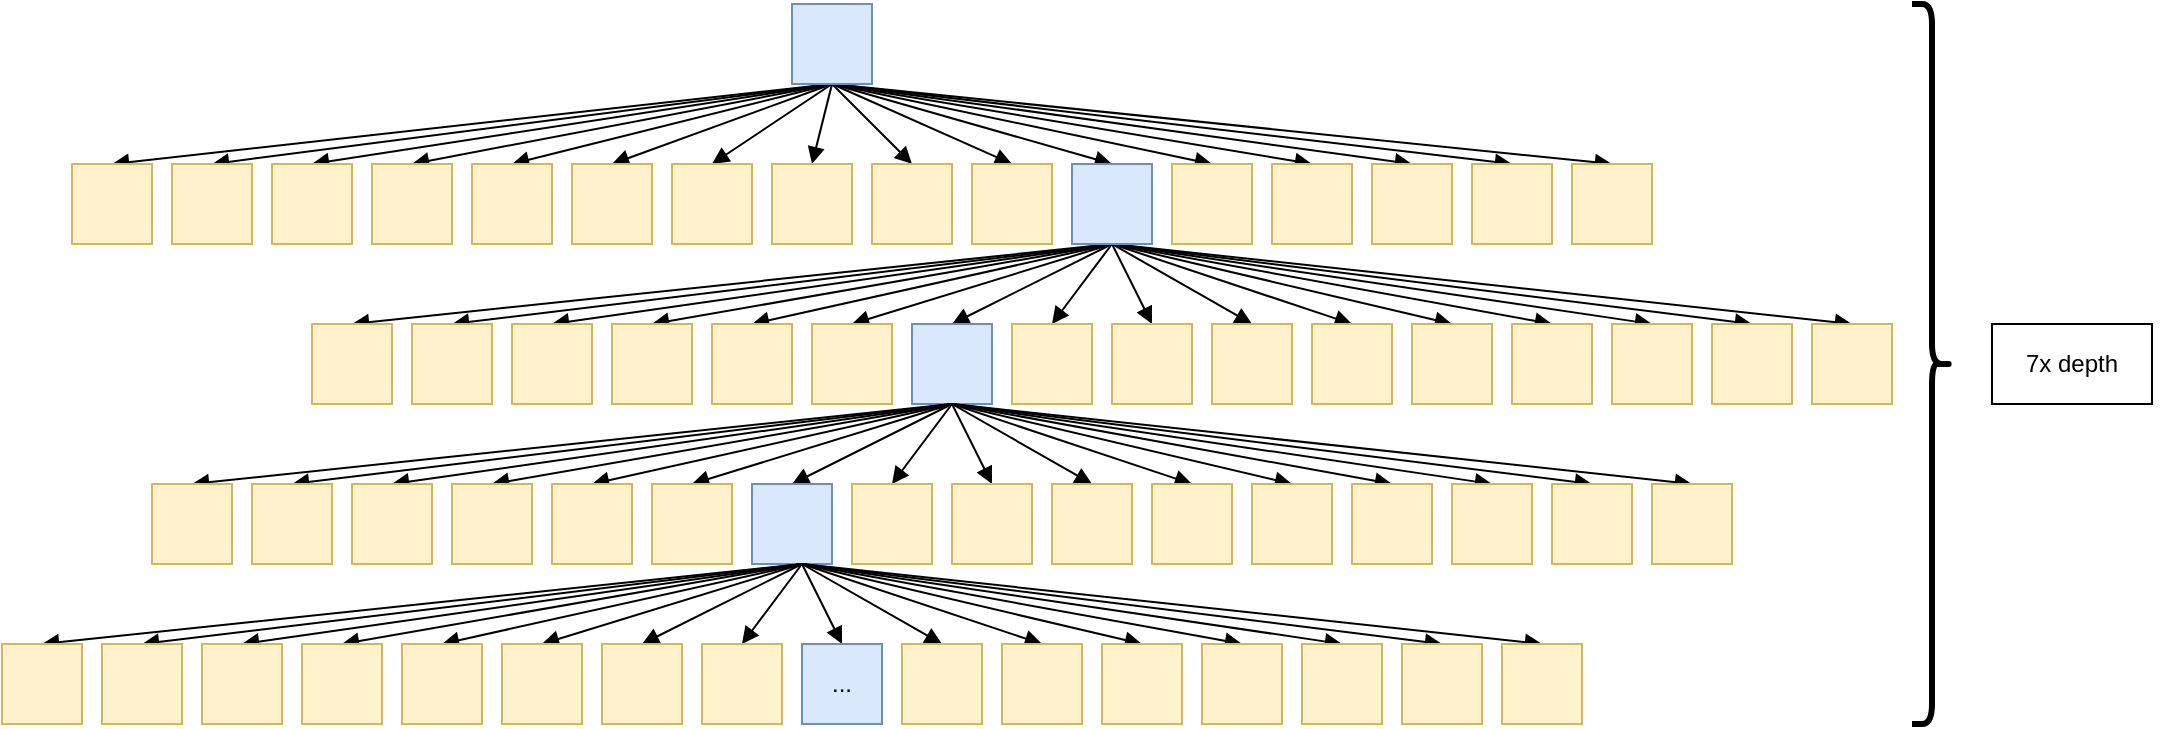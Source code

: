 <mxfile version="15.5.2" type="device"><diagram id="4Fhvh5GcyeKqPoxqgxf7" name="Page-1"><mxGraphModel dx="2200" dy="764" grid="1" gridSize="10" guides="1" tooltips="1" connect="1" arrows="1" fold="1" page="1" pageScale="1" pageWidth="850" pageHeight="1100" math="0" shadow="0"><root><mxCell id="0"/><mxCell id="1" parent="0"/><mxCell id="UKIijlYifZqyKmRUzv9O-54" style="orthogonalLoop=1;jettySize=auto;html=1;exitX=0.5;exitY=1;exitDx=0;exitDy=0;entryX=0.5;entryY=0;entryDx=0;entryDy=0;rounded=0;endArrow=block;endFill=1;" parent="1" source="UKIijlYifZqyKmRUzv9O-1" target="UKIijlYifZqyKmRUzv9O-14" edge="1"><mxGeometry relative="1" as="geometry"/></mxCell><mxCell id="UKIijlYifZqyKmRUzv9O-55" style="edgeStyle=none;rounded=0;orthogonalLoop=1;jettySize=auto;html=1;exitX=0.5;exitY=1;exitDx=0;exitDy=0;entryX=0.5;entryY=0;entryDx=0;entryDy=0;endArrow=block;endFill=1;" parent="1" source="UKIijlYifZqyKmRUzv9O-1" target="UKIijlYifZqyKmRUzv9O-15" edge="1"><mxGeometry relative="1" as="geometry"/></mxCell><mxCell id="UKIijlYifZqyKmRUzv9O-56" style="edgeStyle=none;rounded=0;orthogonalLoop=1;jettySize=auto;html=1;exitX=0.5;exitY=1;exitDx=0;exitDy=0;entryX=0.5;entryY=0;entryDx=0;entryDy=0;endArrow=block;endFill=1;" parent="1" source="UKIijlYifZqyKmRUzv9O-1" target="UKIijlYifZqyKmRUzv9O-13" edge="1"><mxGeometry relative="1" as="geometry"/></mxCell><mxCell id="UKIijlYifZqyKmRUzv9O-57" style="edgeStyle=none;rounded=0;orthogonalLoop=1;jettySize=auto;html=1;exitX=0.5;exitY=1;exitDx=0;exitDy=0;entryX=0.5;entryY=0;entryDx=0;entryDy=0;endArrow=block;endFill=1;" parent="1" source="UKIijlYifZqyKmRUzv9O-1" target="UKIijlYifZqyKmRUzv9O-12" edge="1"><mxGeometry relative="1" as="geometry"/></mxCell><mxCell id="UKIijlYifZqyKmRUzv9O-58" style="edgeStyle=none;rounded=0;orthogonalLoop=1;jettySize=auto;html=1;exitX=0.5;exitY=1;exitDx=0;exitDy=0;entryX=0.5;entryY=0;entryDx=0;entryDy=0;endArrow=block;endFill=1;" parent="1" source="UKIijlYifZqyKmRUzv9O-1" target="UKIijlYifZqyKmRUzv9O-11" edge="1"><mxGeometry relative="1" as="geometry"/></mxCell><mxCell id="UKIijlYifZqyKmRUzv9O-59" style="edgeStyle=none;rounded=0;orthogonalLoop=1;jettySize=auto;html=1;exitX=0.5;exitY=1;exitDx=0;exitDy=0;entryX=0.5;entryY=0;entryDx=0;entryDy=0;endArrow=block;endFill=1;" parent="1" source="UKIijlYifZqyKmRUzv9O-1" target="UKIijlYifZqyKmRUzv9O-10" edge="1"><mxGeometry relative="1" as="geometry"/></mxCell><mxCell id="UKIijlYifZqyKmRUzv9O-60" style="edgeStyle=none;rounded=0;orthogonalLoop=1;jettySize=auto;html=1;exitX=0.5;exitY=1;exitDx=0;exitDy=0;entryX=0.5;entryY=0;entryDx=0;entryDy=0;endArrow=block;endFill=1;" parent="1" source="UKIijlYifZqyKmRUzv9O-1" target="UKIijlYifZqyKmRUzv9O-9" edge="1"><mxGeometry relative="1" as="geometry"/></mxCell><mxCell id="UKIijlYifZqyKmRUzv9O-61" style="edgeStyle=none;rounded=0;orthogonalLoop=1;jettySize=auto;html=1;exitX=0.5;exitY=1;exitDx=0;exitDy=0;entryX=0.5;entryY=0;entryDx=0;entryDy=0;endArrow=block;endFill=1;" parent="1" source="UKIijlYifZqyKmRUzv9O-1" target="UKIijlYifZqyKmRUzv9O-8" edge="1"><mxGeometry relative="1" as="geometry"/></mxCell><mxCell id="UKIijlYifZqyKmRUzv9O-62" style="edgeStyle=none;rounded=0;orthogonalLoop=1;jettySize=auto;html=1;exitX=0.5;exitY=1;exitDx=0;exitDy=0;entryX=0.5;entryY=0;entryDx=0;entryDy=0;endArrow=block;endFill=1;" parent="1" source="UKIijlYifZqyKmRUzv9O-1" target="UKIijlYifZqyKmRUzv9O-7" edge="1"><mxGeometry relative="1" as="geometry"/></mxCell><mxCell id="UKIijlYifZqyKmRUzv9O-64" style="edgeStyle=none;rounded=0;orthogonalLoop=1;jettySize=auto;html=1;exitX=0.5;exitY=1;exitDx=0;exitDy=0;entryX=0.5;entryY=0;entryDx=0;entryDy=0;endArrow=block;endFill=1;" parent="1" source="UKIijlYifZqyKmRUzv9O-1" target="UKIijlYifZqyKmRUzv9O-6" edge="1"><mxGeometry relative="1" as="geometry"/></mxCell><mxCell id="UKIijlYifZqyKmRUzv9O-65" style="edgeStyle=none;rounded=0;orthogonalLoop=1;jettySize=auto;html=1;exitX=0.5;exitY=1;exitDx=0;exitDy=0;entryX=0.5;entryY=0;entryDx=0;entryDy=0;endArrow=block;endFill=1;" parent="1" source="UKIijlYifZqyKmRUzv9O-1" target="UKIijlYifZqyKmRUzv9O-5" edge="1"><mxGeometry relative="1" as="geometry"/></mxCell><mxCell id="UKIijlYifZqyKmRUzv9O-66" style="edgeStyle=none;rounded=0;orthogonalLoop=1;jettySize=auto;html=1;exitX=0.5;exitY=1;exitDx=0;exitDy=0;entryX=0.5;entryY=0;entryDx=0;entryDy=0;endArrow=block;endFill=1;" parent="1" source="UKIijlYifZqyKmRUzv9O-1" target="UKIijlYifZqyKmRUzv9O-4" edge="1"><mxGeometry relative="1" as="geometry"/></mxCell><mxCell id="UKIijlYifZqyKmRUzv9O-67" style="edgeStyle=none;rounded=0;orthogonalLoop=1;jettySize=auto;html=1;exitX=0.5;exitY=1;exitDx=0;exitDy=0;entryX=0.5;entryY=0;entryDx=0;entryDy=0;endArrow=block;endFill=1;" parent="1" source="UKIijlYifZqyKmRUzv9O-1" target="UKIijlYifZqyKmRUzv9O-3" edge="1"><mxGeometry relative="1" as="geometry"/></mxCell><mxCell id="UKIijlYifZqyKmRUzv9O-68" style="edgeStyle=none;rounded=0;orthogonalLoop=1;jettySize=auto;html=1;exitX=0.5;exitY=1;exitDx=0;exitDy=0;entryX=0.5;entryY=0;entryDx=0;entryDy=0;endArrow=block;endFill=1;" parent="1" source="UKIijlYifZqyKmRUzv9O-1" target="UKIijlYifZqyKmRUzv9O-2" edge="1"><mxGeometry relative="1" as="geometry"/></mxCell><mxCell id="UKIijlYifZqyKmRUzv9O-69" style="edgeStyle=none;rounded=0;orthogonalLoop=1;jettySize=auto;html=1;exitX=0.5;exitY=1;exitDx=0;exitDy=0;entryX=0.5;entryY=0;entryDx=0;entryDy=0;endArrow=block;endFill=1;" parent="1" source="UKIijlYifZqyKmRUzv9O-1" target="UKIijlYifZqyKmRUzv9O-17" edge="1"><mxGeometry relative="1" as="geometry"/></mxCell><mxCell id="UKIijlYifZqyKmRUzv9O-183" style="edgeStyle=none;rounded=0;orthogonalLoop=1;jettySize=auto;html=1;exitX=0.5;exitY=1;exitDx=0;exitDy=0;entryX=0.5;entryY=0;entryDx=0;entryDy=0;endArrow=block;endFill=1;" parent="1" source="UKIijlYifZqyKmRUzv9O-1" target="UKIijlYifZqyKmRUzv9O-16" edge="1"><mxGeometry relative="1" as="geometry"/></mxCell><mxCell id="UKIijlYifZqyKmRUzv9O-1" value="" style="rounded=0;whiteSpace=wrap;html=1;fillColor=#dae8fc;strokeColor=#6c8ebf;" parent="1" vertex="1"><mxGeometry x="360" y="280" width="40" height="40" as="geometry"/></mxCell><mxCell id="UKIijlYifZqyKmRUzv9O-2" value="" style="rounded=0;whiteSpace=wrap;html=1;fillColor=#fff2cc;strokeColor=#d6b656;" parent="1" vertex="1"><mxGeometry x="200" y="360" width="40" height="40" as="geometry"/></mxCell><mxCell id="UKIijlYifZqyKmRUzv9O-3" value="" style="rounded=0;whiteSpace=wrap;html=1;fillColor=#fff2cc;strokeColor=#d6b656;" parent="1" vertex="1"><mxGeometry x="250" y="360" width="40" height="40" as="geometry"/></mxCell><mxCell id="UKIijlYifZqyKmRUzv9O-4" value="" style="rounded=0;whiteSpace=wrap;html=1;fillColor=#fff2cc;strokeColor=#d6b656;" parent="1" vertex="1"><mxGeometry x="300" y="360" width="40" height="40" as="geometry"/></mxCell><mxCell id="UKIijlYifZqyKmRUzv9O-5" value="" style="rounded=0;whiteSpace=wrap;html=1;fillColor=#fff2cc;strokeColor=#d6b656;" parent="1" vertex="1"><mxGeometry x="350" y="360" width="40" height="40" as="geometry"/></mxCell><mxCell id="UKIijlYifZqyKmRUzv9O-6" value="" style="rounded=0;whiteSpace=wrap;html=1;fillColor=#fff2cc;strokeColor=#d6b656;" parent="1" vertex="1"><mxGeometry x="400" y="360" width="40" height="40" as="geometry"/></mxCell><mxCell id="UKIijlYifZqyKmRUzv9O-7" value="" style="rounded=0;whiteSpace=wrap;html=1;fillColor=#fff2cc;strokeColor=#d6b656;" parent="1" vertex="1"><mxGeometry x="450" y="360" width="40" height="40" as="geometry"/></mxCell><mxCell id="UKIijlYifZqyKmRUzv9O-70" style="edgeStyle=none;rounded=0;orthogonalLoop=1;jettySize=auto;html=1;exitX=0.5;exitY=1;exitDx=0;exitDy=0;entryX=0.5;entryY=0;entryDx=0;entryDy=0;endArrow=block;endFill=1;" parent="1" source="UKIijlYifZqyKmRUzv9O-8" target="UKIijlYifZqyKmRUzv9O-30" edge="1"><mxGeometry relative="1" as="geometry"/></mxCell><mxCell id="UKIijlYifZqyKmRUzv9O-71" style="edgeStyle=none;rounded=0;orthogonalLoop=1;jettySize=auto;html=1;exitX=0.5;exitY=1;exitDx=0;exitDy=0;entryX=0.5;entryY=0;entryDx=0;entryDy=0;endArrow=block;endFill=1;" parent="1" source="UKIijlYifZqyKmRUzv9O-8" target="UKIijlYifZqyKmRUzv9O-31" edge="1"><mxGeometry relative="1" as="geometry"/></mxCell><mxCell id="UKIijlYifZqyKmRUzv9O-72" style="edgeStyle=none;rounded=0;orthogonalLoop=1;jettySize=auto;html=1;exitX=0.5;exitY=1;exitDx=0;exitDy=0;entryX=0.5;entryY=0;entryDx=0;entryDy=0;endArrow=block;endFill=1;" parent="1" source="UKIijlYifZqyKmRUzv9O-8" target="UKIijlYifZqyKmRUzv9O-32" edge="1"><mxGeometry relative="1" as="geometry"/></mxCell><mxCell id="UKIijlYifZqyKmRUzv9O-73" style="edgeStyle=none;rounded=0;orthogonalLoop=1;jettySize=auto;html=1;exitX=0.5;exitY=1;exitDx=0;exitDy=0;entryX=0.5;entryY=0;entryDx=0;entryDy=0;endArrow=block;endFill=1;" parent="1" source="UKIijlYifZqyKmRUzv9O-8" target="UKIijlYifZqyKmRUzv9O-33" edge="1"><mxGeometry relative="1" as="geometry"/></mxCell><mxCell id="UKIijlYifZqyKmRUzv9O-74" style="edgeStyle=none;rounded=0;orthogonalLoop=1;jettySize=auto;html=1;exitX=0.5;exitY=1;exitDx=0;exitDy=0;entryX=0.5;entryY=0;entryDx=0;entryDy=0;endArrow=block;endFill=1;" parent="1" source="UKIijlYifZqyKmRUzv9O-8" target="UKIijlYifZqyKmRUzv9O-34" edge="1"><mxGeometry relative="1" as="geometry"/></mxCell><mxCell id="UKIijlYifZqyKmRUzv9O-75" style="edgeStyle=none;rounded=0;orthogonalLoop=1;jettySize=auto;html=1;exitX=0.5;exitY=1;exitDx=0;exitDy=0;entryX=0.5;entryY=0;entryDx=0;entryDy=0;endArrow=block;endFill=1;" parent="1" source="UKIijlYifZqyKmRUzv9O-8" target="UKIijlYifZqyKmRUzv9O-19" edge="1"><mxGeometry relative="1" as="geometry"/></mxCell><mxCell id="UKIijlYifZqyKmRUzv9O-76" style="edgeStyle=none;rounded=0;orthogonalLoop=1;jettySize=auto;html=1;exitX=0.5;exitY=1;exitDx=0;exitDy=0;entryX=0.5;entryY=0;entryDx=0;entryDy=0;endArrow=block;endFill=1;" parent="1" source="UKIijlYifZqyKmRUzv9O-8" target="UKIijlYifZqyKmRUzv9O-20" edge="1"><mxGeometry relative="1" as="geometry"/></mxCell><mxCell id="UKIijlYifZqyKmRUzv9O-77" style="edgeStyle=none;rounded=0;orthogonalLoop=1;jettySize=auto;html=1;exitX=0.5;exitY=1;exitDx=0;exitDy=0;entryX=0.5;entryY=0;entryDx=0;entryDy=0;endArrow=block;endFill=1;" parent="1" source="UKIijlYifZqyKmRUzv9O-8" target="UKIijlYifZqyKmRUzv9O-21" edge="1"><mxGeometry relative="1" as="geometry"/></mxCell><mxCell id="UKIijlYifZqyKmRUzv9O-78" style="edgeStyle=none;rounded=0;orthogonalLoop=1;jettySize=auto;html=1;exitX=0.5;exitY=1;exitDx=0;exitDy=0;entryX=0.5;entryY=0;entryDx=0;entryDy=0;endArrow=block;endFill=1;" parent="1" source="UKIijlYifZqyKmRUzv9O-8" target="UKIijlYifZqyKmRUzv9O-22" edge="1"><mxGeometry relative="1" as="geometry"/></mxCell><mxCell id="UKIijlYifZqyKmRUzv9O-79" style="edgeStyle=none;rounded=0;orthogonalLoop=1;jettySize=auto;html=1;exitX=0.5;exitY=1;exitDx=0;exitDy=0;entryX=0.5;entryY=0;entryDx=0;entryDy=0;endArrow=block;endFill=1;" parent="1" source="UKIijlYifZqyKmRUzv9O-8" target="UKIijlYifZqyKmRUzv9O-23" edge="1"><mxGeometry relative="1" as="geometry"/></mxCell><mxCell id="UKIijlYifZqyKmRUzv9O-80" style="edgeStyle=none;rounded=0;orthogonalLoop=1;jettySize=auto;html=1;exitX=0.5;exitY=1;exitDx=0;exitDy=0;entryX=0.5;entryY=0;entryDx=0;entryDy=0;endArrow=block;endFill=1;" parent="1" source="UKIijlYifZqyKmRUzv9O-8" target="UKIijlYifZqyKmRUzv9O-24" edge="1"><mxGeometry relative="1" as="geometry"/></mxCell><mxCell id="UKIijlYifZqyKmRUzv9O-82" style="edgeStyle=none;rounded=0;orthogonalLoop=1;jettySize=auto;html=1;exitX=0.5;exitY=1;exitDx=0;exitDy=0;entryX=0.5;entryY=0;entryDx=0;entryDy=0;endArrow=block;endFill=1;" parent="1" source="UKIijlYifZqyKmRUzv9O-8" target="UKIijlYifZqyKmRUzv9O-25" edge="1"><mxGeometry relative="1" as="geometry"/></mxCell><mxCell id="UKIijlYifZqyKmRUzv9O-83" style="edgeStyle=none;rounded=0;orthogonalLoop=1;jettySize=auto;html=1;exitX=0.5;exitY=1;exitDx=0;exitDy=0;entryX=0.5;entryY=0;entryDx=0;entryDy=0;endArrow=block;endFill=1;" parent="1" source="UKIijlYifZqyKmRUzv9O-8" target="UKIijlYifZqyKmRUzv9O-29" edge="1"><mxGeometry relative="1" as="geometry"/></mxCell><mxCell id="UKIijlYifZqyKmRUzv9O-84" style="edgeStyle=none;rounded=0;orthogonalLoop=1;jettySize=auto;html=1;exitX=0.5;exitY=1;exitDx=0;exitDy=0;entryX=0.5;entryY=0;entryDx=0;entryDy=0;endArrow=block;endFill=1;" parent="1" source="UKIijlYifZqyKmRUzv9O-8" target="UKIijlYifZqyKmRUzv9O-28" edge="1"><mxGeometry relative="1" as="geometry"/></mxCell><mxCell id="UKIijlYifZqyKmRUzv9O-85" style="edgeStyle=none;rounded=0;orthogonalLoop=1;jettySize=auto;html=1;exitX=0.5;exitY=1;exitDx=0;exitDy=0;entryX=0.5;entryY=0;entryDx=0;entryDy=0;endArrow=block;endFill=1;" parent="1" source="UKIijlYifZqyKmRUzv9O-8" target="UKIijlYifZqyKmRUzv9O-27" edge="1"><mxGeometry relative="1" as="geometry"/></mxCell><mxCell id="UKIijlYifZqyKmRUzv9O-86" style="edgeStyle=none;rounded=0;orthogonalLoop=1;jettySize=auto;html=1;exitX=0.5;exitY=1;exitDx=0;exitDy=0;entryX=0.5;entryY=0;entryDx=0;entryDy=0;endArrow=block;endFill=1;" parent="1" source="UKIijlYifZqyKmRUzv9O-8" target="UKIijlYifZqyKmRUzv9O-26" edge="1"><mxGeometry relative="1" as="geometry"/></mxCell><mxCell id="UKIijlYifZqyKmRUzv9O-8" value="" style="rounded=0;whiteSpace=wrap;html=1;fillColor=#dae8fc;strokeColor=#6c8ebf;" parent="1" vertex="1"><mxGeometry x="500" y="360" width="40" height="40" as="geometry"/></mxCell><mxCell id="UKIijlYifZqyKmRUzv9O-9" value="" style="rounded=0;whiteSpace=wrap;html=1;fillColor=#fff2cc;strokeColor=#d6b656;" parent="1" vertex="1"><mxGeometry x="550" y="360" width="40" height="40" as="geometry"/></mxCell><mxCell id="UKIijlYifZqyKmRUzv9O-10" value="" style="rounded=0;whiteSpace=wrap;html=1;fillColor=#fff2cc;strokeColor=#d6b656;" parent="1" vertex="1"><mxGeometry x="600" y="360" width="40" height="40" as="geometry"/></mxCell><mxCell id="UKIijlYifZqyKmRUzv9O-11" value="" style="rounded=0;whiteSpace=wrap;html=1;fillColor=#fff2cc;strokeColor=#d6b656;" parent="1" vertex="1"><mxGeometry x="650" y="360" width="40" height="40" as="geometry"/></mxCell><mxCell id="UKIijlYifZqyKmRUzv9O-12" value="" style="rounded=0;whiteSpace=wrap;html=1;fillColor=#fff2cc;strokeColor=#d6b656;" parent="1" vertex="1"><mxGeometry x="700" y="360" width="40" height="40" as="geometry"/></mxCell><mxCell id="UKIijlYifZqyKmRUzv9O-13" value="" style="rounded=0;whiteSpace=wrap;html=1;fillColor=#fff2cc;strokeColor=#d6b656;" parent="1" vertex="1"><mxGeometry x="750" y="360" width="40" height="40" as="geometry"/></mxCell><mxCell id="UKIijlYifZqyKmRUzv9O-14" value="" style="rounded=0;whiteSpace=wrap;html=1;fillColor=#fff2cc;strokeColor=#d6b656;" parent="1" vertex="1"><mxGeometry y="360" width="40" height="40" as="geometry"/></mxCell><mxCell id="UKIijlYifZqyKmRUzv9O-15" value="" style="rounded=0;whiteSpace=wrap;html=1;fillColor=#fff2cc;strokeColor=#d6b656;" parent="1" vertex="1"><mxGeometry x="50" y="360" width="40" height="40" as="geometry"/></mxCell><mxCell id="UKIijlYifZqyKmRUzv9O-16" value="" style="rounded=0;whiteSpace=wrap;html=1;fillColor=#fff2cc;strokeColor=#d6b656;" parent="1" vertex="1"><mxGeometry x="100" y="360" width="40" height="40" as="geometry"/></mxCell><mxCell id="UKIijlYifZqyKmRUzv9O-17" value="" style="rounded=0;whiteSpace=wrap;html=1;fillColor=#fff2cc;strokeColor=#d6b656;" parent="1" vertex="1"><mxGeometry x="150" y="360" width="40" height="40" as="geometry"/></mxCell><mxCell id="UKIijlYifZqyKmRUzv9O-19" value="" style="rounded=0;whiteSpace=wrap;html=1;fillColor=#fff2cc;strokeColor=#d6b656;" parent="1" vertex="1"><mxGeometry x="320" y="440" width="40" height="40" as="geometry"/></mxCell><mxCell id="UKIijlYifZqyKmRUzv9O-20" value="" style="rounded=0;whiteSpace=wrap;html=1;fillColor=#fff2cc;strokeColor=#d6b656;" parent="1" vertex="1"><mxGeometry x="370" y="440" width="40" height="40" as="geometry"/></mxCell><mxCell id="UKIijlYifZqyKmRUzv9O-21" value="" style="rounded=0;whiteSpace=wrap;html=1;fillColor=#dae8fc;strokeColor=#6c8ebf;" parent="1" vertex="1"><mxGeometry x="420" y="440" width="40" height="40" as="geometry"/></mxCell><mxCell id="UKIijlYifZqyKmRUzv9O-22" value="" style="rounded=0;whiteSpace=wrap;html=1;fillColor=#fff2cc;strokeColor=#d6b656;" parent="1" vertex="1"><mxGeometry x="470" y="440" width="40" height="40" as="geometry"/></mxCell><mxCell id="UKIijlYifZqyKmRUzv9O-23" value="" style="rounded=0;whiteSpace=wrap;html=1;fillColor=#fff2cc;strokeColor=#d6b656;" parent="1" vertex="1"><mxGeometry x="520" y="440" width="40" height="40" as="geometry"/></mxCell><mxCell id="UKIijlYifZqyKmRUzv9O-24" value="" style="rounded=0;whiteSpace=wrap;html=1;fillColor=#fff2cc;strokeColor=#d6b656;" parent="1" vertex="1"><mxGeometry x="570" y="440" width="40" height="40" as="geometry"/></mxCell><mxCell id="UKIijlYifZqyKmRUzv9O-25" value="" style="rounded=0;whiteSpace=wrap;html=1;fillColor=#fff2cc;strokeColor=#d6b656;" parent="1" vertex="1"><mxGeometry x="620" y="440" width="40" height="40" as="geometry"/></mxCell><mxCell id="UKIijlYifZqyKmRUzv9O-26" value="" style="rounded=0;whiteSpace=wrap;html=1;fillColor=#fff2cc;strokeColor=#d6b656;" parent="1" vertex="1"><mxGeometry x="670" y="440" width="40" height="40" as="geometry"/></mxCell><mxCell id="UKIijlYifZqyKmRUzv9O-27" value="" style="rounded=0;whiteSpace=wrap;html=1;fillColor=#fff2cc;strokeColor=#d6b656;" parent="1" vertex="1"><mxGeometry x="720" y="440" width="40" height="40" as="geometry"/></mxCell><mxCell id="UKIijlYifZqyKmRUzv9O-28" value="" style="rounded=0;whiteSpace=wrap;html=1;fillColor=#fff2cc;strokeColor=#d6b656;" parent="1" vertex="1"><mxGeometry x="770" y="440" width="40" height="40" as="geometry"/></mxCell><mxCell id="UKIijlYifZqyKmRUzv9O-29" value="" style="rounded=0;whiteSpace=wrap;html=1;fillColor=#fff2cc;strokeColor=#d6b656;" parent="1" vertex="1"><mxGeometry x="820" y="440" width="40" height="40" as="geometry"/></mxCell><mxCell id="UKIijlYifZqyKmRUzv9O-30" value="" style="rounded=0;whiteSpace=wrap;html=1;fillColor=#fff2cc;strokeColor=#d6b656;" parent="1" vertex="1"><mxGeometry x="870" y="440" width="40" height="40" as="geometry"/></mxCell><mxCell id="UKIijlYifZqyKmRUzv9O-31" value="" style="rounded=0;whiteSpace=wrap;html=1;fillColor=#fff2cc;strokeColor=#d6b656;" parent="1" vertex="1"><mxGeometry x="120" y="440" width="40" height="40" as="geometry"/></mxCell><mxCell id="UKIijlYifZqyKmRUzv9O-32" value="" style="rounded=0;whiteSpace=wrap;html=1;fillColor=#fff2cc;strokeColor=#d6b656;" parent="1" vertex="1"><mxGeometry x="170" y="440" width="40" height="40" as="geometry"/></mxCell><mxCell id="UKIijlYifZqyKmRUzv9O-33" value="" style="rounded=0;whiteSpace=wrap;html=1;fillColor=#fff2cc;strokeColor=#d6b656;" parent="1" vertex="1"><mxGeometry x="220" y="440" width="40" height="40" as="geometry"/></mxCell><mxCell id="UKIijlYifZqyKmRUzv9O-34" value="" style="rounded=0;whiteSpace=wrap;html=1;fillColor=#fff2cc;strokeColor=#d6b656;" parent="1" vertex="1"><mxGeometry x="270" y="440" width="40" height="40" as="geometry"/></mxCell><mxCell id="UKIijlYifZqyKmRUzv9O-87" style="edgeStyle=none;rounded=0;orthogonalLoop=1;jettySize=auto;html=1;exitX=0.5;exitY=1;exitDx=0;exitDy=0;entryX=0.5;entryY=0;entryDx=0;entryDy=0;endArrow=block;endFill=1;" parent="1" target="UKIijlYifZqyKmRUzv9O-114" edge="1"><mxGeometry relative="1" as="geometry"><mxPoint x="440" y="480" as="sourcePoint"/></mxGeometry></mxCell><mxCell id="UKIijlYifZqyKmRUzv9O-88" style="edgeStyle=none;rounded=0;orthogonalLoop=1;jettySize=auto;html=1;exitX=0.5;exitY=1;exitDx=0;exitDy=0;entryX=0.5;entryY=0;entryDx=0;entryDy=0;endArrow=block;endFill=1;" parent="1" target="UKIijlYifZqyKmRUzv9O-115" edge="1"><mxGeometry relative="1" as="geometry"><mxPoint x="440" y="480" as="sourcePoint"/></mxGeometry></mxCell><mxCell id="UKIijlYifZqyKmRUzv9O-89" style="edgeStyle=none;rounded=0;orthogonalLoop=1;jettySize=auto;html=1;exitX=0.5;exitY=1;exitDx=0;exitDy=0;entryX=0.5;entryY=0;entryDx=0;entryDy=0;endArrow=block;endFill=1;" parent="1" target="UKIijlYifZqyKmRUzv9O-116" edge="1"><mxGeometry relative="1" as="geometry"><mxPoint x="440" y="480" as="sourcePoint"/></mxGeometry></mxCell><mxCell id="UKIijlYifZqyKmRUzv9O-90" style="edgeStyle=none;rounded=0;orthogonalLoop=1;jettySize=auto;html=1;exitX=0.5;exitY=1;exitDx=0;exitDy=0;entryX=0.5;entryY=0;entryDx=0;entryDy=0;endArrow=block;endFill=1;" parent="1" target="UKIijlYifZqyKmRUzv9O-117" edge="1"><mxGeometry relative="1" as="geometry"><mxPoint x="440" y="480" as="sourcePoint"/></mxGeometry></mxCell><mxCell id="UKIijlYifZqyKmRUzv9O-91" style="edgeStyle=none;rounded=0;orthogonalLoop=1;jettySize=auto;html=1;exitX=0.5;exitY=1;exitDx=0;exitDy=0;entryX=0.5;entryY=0;entryDx=0;entryDy=0;endArrow=block;endFill=1;" parent="1" target="UKIijlYifZqyKmRUzv9O-118" edge="1"><mxGeometry relative="1" as="geometry"><mxPoint x="440" y="480" as="sourcePoint"/></mxGeometry></mxCell><mxCell id="UKIijlYifZqyKmRUzv9O-92" style="edgeStyle=none;rounded=0;orthogonalLoop=1;jettySize=auto;html=1;exitX=0.5;exitY=1;exitDx=0;exitDy=0;entryX=0.5;entryY=0;entryDx=0;entryDy=0;endArrow=block;endFill=1;" parent="1" target="UKIijlYifZqyKmRUzv9O-103" edge="1"><mxGeometry relative="1" as="geometry"><mxPoint x="440" y="480" as="sourcePoint"/></mxGeometry></mxCell><mxCell id="UKIijlYifZqyKmRUzv9O-93" style="edgeStyle=none;rounded=0;orthogonalLoop=1;jettySize=auto;html=1;exitX=0.5;exitY=1;exitDx=0;exitDy=0;entryX=0.5;entryY=0;entryDx=0;entryDy=0;endArrow=block;endFill=1;" parent="1" target="UKIijlYifZqyKmRUzv9O-104" edge="1"><mxGeometry relative="1" as="geometry"><mxPoint x="440" y="480" as="sourcePoint"/></mxGeometry></mxCell><mxCell id="UKIijlYifZqyKmRUzv9O-94" style="edgeStyle=none;rounded=0;orthogonalLoop=1;jettySize=auto;html=1;exitX=0.5;exitY=1;exitDx=0;exitDy=0;entryX=0.5;entryY=0;entryDx=0;entryDy=0;endArrow=block;endFill=1;" parent="1" target="UKIijlYifZqyKmRUzv9O-105" edge="1"><mxGeometry relative="1" as="geometry"><mxPoint x="440" y="480" as="sourcePoint"/></mxGeometry></mxCell><mxCell id="UKIijlYifZqyKmRUzv9O-95" style="edgeStyle=none;rounded=0;orthogonalLoop=1;jettySize=auto;html=1;exitX=0.5;exitY=1;exitDx=0;exitDy=0;entryX=0.5;entryY=0;entryDx=0;entryDy=0;endArrow=block;endFill=1;" parent="1" target="UKIijlYifZqyKmRUzv9O-106" edge="1"><mxGeometry relative="1" as="geometry"><mxPoint x="440" y="480" as="sourcePoint"/></mxGeometry></mxCell><mxCell id="UKIijlYifZqyKmRUzv9O-96" style="edgeStyle=none;rounded=0;orthogonalLoop=1;jettySize=auto;html=1;exitX=0.5;exitY=1;exitDx=0;exitDy=0;entryX=0.5;entryY=0;entryDx=0;entryDy=0;endArrow=block;endFill=1;" parent="1" target="UKIijlYifZqyKmRUzv9O-107" edge="1"><mxGeometry relative="1" as="geometry"><mxPoint x="440" y="480" as="sourcePoint"/></mxGeometry></mxCell><mxCell id="UKIijlYifZqyKmRUzv9O-97" style="edgeStyle=none;rounded=0;orthogonalLoop=1;jettySize=auto;html=1;exitX=0.5;exitY=1;exitDx=0;exitDy=0;entryX=0.5;entryY=0;entryDx=0;entryDy=0;endArrow=block;endFill=1;" parent="1" target="UKIijlYifZqyKmRUzv9O-108" edge="1"><mxGeometry relative="1" as="geometry"><mxPoint x="440" y="480" as="sourcePoint"/></mxGeometry></mxCell><mxCell id="UKIijlYifZqyKmRUzv9O-98" style="edgeStyle=none;rounded=0;orthogonalLoop=1;jettySize=auto;html=1;exitX=0.5;exitY=1;exitDx=0;exitDy=0;entryX=0.5;entryY=0;entryDx=0;entryDy=0;endArrow=block;endFill=1;" parent="1" target="UKIijlYifZqyKmRUzv9O-109" edge="1"><mxGeometry relative="1" as="geometry"><mxPoint x="440" y="480" as="sourcePoint"/></mxGeometry></mxCell><mxCell id="UKIijlYifZqyKmRUzv9O-99" style="edgeStyle=none;rounded=0;orthogonalLoop=1;jettySize=auto;html=1;exitX=0.5;exitY=1;exitDx=0;exitDy=0;entryX=0.5;entryY=0;entryDx=0;entryDy=0;endArrow=block;endFill=1;" parent="1" target="UKIijlYifZqyKmRUzv9O-113" edge="1"><mxGeometry relative="1" as="geometry"><mxPoint x="440" y="480" as="sourcePoint"/></mxGeometry></mxCell><mxCell id="UKIijlYifZqyKmRUzv9O-100" style="edgeStyle=none;rounded=0;orthogonalLoop=1;jettySize=auto;html=1;exitX=0.5;exitY=1;exitDx=0;exitDy=0;entryX=0.5;entryY=0;entryDx=0;entryDy=0;endArrow=block;endFill=1;" parent="1" target="UKIijlYifZqyKmRUzv9O-112" edge="1"><mxGeometry relative="1" as="geometry"><mxPoint x="440" y="480" as="sourcePoint"/></mxGeometry></mxCell><mxCell id="UKIijlYifZqyKmRUzv9O-101" style="edgeStyle=none;rounded=0;orthogonalLoop=1;jettySize=auto;html=1;exitX=0.5;exitY=1;exitDx=0;exitDy=0;entryX=0.5;entryY=0;entryDx=0;entryDy=0;endArrow=block;endFill=1;" parent="1" target="UKIijlYifZqyKmRUzv9O-111" edge="1"><mxGeometry relative="1" as="geometry"><mxPoint x="440" y="480" as="sourcePoint"/></mxGeometry></mxCell><mxCell id="UKIijlYifZqyKmRUzv9O-102" style="edgeStyle=none;rounded=0;orthogonalLoop=1;jettySize=auto;html=1;exitX=0.5;exitY=1;exitDx=0;exitDy=0;entryX=0.5;entryY=0;entryDx=0;entryDy=0;endArrow=block;endFill=1;" parent="1" target="UKIijlYifZqyKmRUzv9O-110" edge="1"><mxGeometry relative="1" as="geometry"><mxPoint x="440" y="480" as="sourcePoint"/></mxGeometry></mxCell><mxCell id="UKIijlYifZqyKmRUzv9O-103" value="" style="rounded=0;whiteSpace=wrap;html=1;fillColor=#fff2cc;strokeColor=#d6b656;" parent="1" vertex="1"><mxGeometry x="240" y="520" width="40" height="40" as="geometry"/></mxCell><mxCell id="UKIijlYifZqyKmRUzv9O-104" value="" style="rounded=0;whiteSpace=wrap;html=1;fillColor=#fff2cc;strokeColor=#d6b656;" parent="1" vertex="1"><mxGeometry x="290" y="520" width="40" height="40" as="geometry"/></mxCell><mxCell id="UKIijlYifZqyKmRUzv9O-105" value="" style="rounded=0;whiteSpace=wrap;html=1;fillColor=#dae8fc;strokeColor=#6c8ebf;" parent="1" vertex="1"><mxGeometry x="340" y="520" width="40" height="40" as="geometry"/></mxCell><mxCell id="UKIijlYifZqyKmRUzv9O-106" value="" style="rounded=0;whiteSpace=wrap;html=1;fillColor=#fff2cc;strokeColor=#d6b656;" parent="1" vertex="1"><mxGeometry x="390" y="520" width="40" height="40" as="geometry"/></mxCell><mxCell id="UKIijlYifZqyKmRUzv9O-107" value="" style="rounded=0;whiteSpace=wrap;html=1;fillColor=#fff2cc;strokeColor=#d6b656;" parent="1" vertex="1"><mxGeometry x="440" y="520" width="40" height="40" as="geometry"/></mxCell><mxCell id="UKIijlYifZqyKmRUzv9O-108" value="" style="rounded=0;whiteSpace=wrap;html=1;fillColor=#fff2cc;strokeColor=#d6b656;" parent="1" vertex="1"><mxGeometry x="490" y="520" width="40" height="40" as="geometry"/></mxCell><mxCell id="UKIijlYifZqyKmRUzv9O-109" value="" style="rounded=0;whiteSpace=wrap;html=1;fillColor=#fff2cc;strokeColor=#d6b656;" parent="1" vertex="1"><mxGeometry x="540" y="520" width="40" height="40" as="geometry"/></mxCell><mxCell id="UKIijlYifZqyKmRUzv9O-110" value="" style="rounded=0;whiteSpace=wrap;html=1;fillColor=#fff2cc;strokeColor=#d6b656;" parent="1" vertex="1"><mxGeometry x="590" y="520" width="40" height="40" as="geometry"/></mxCell><mxCell id="UKIijlYifZqyKmRUzv9O-111" value="" style="rounded=0;whiteSpace=wrap;html=1;fillColor=#fff2cc;strokeColor=#d6b656;" parent="1" vertex="1"><mxGeometry x="640" y="520" width="40" height="40" as="geometry"/></mxCell><mxCell id="UKIijlYifZqyKmRUzv9O-112" value="" style="rounded=0;whiteSpace=wrap;html=1;fillColor=#fff2cc;strokeColor=#d6b656;" parent="1" vertex="1"><mxGeometry x="690" y="520" width="40" height="40" as="geometry"/></mxCell><mxCell id="UKIijlYifZqyKmRUzv9O-113" value="" style="rounded=0;whiteSpace=wrap;html=1;fillColor=#fff2cc;strokeColor=#d6b656;" parent="1" vertex="1"><mxGeometry x="740" y="520" width="40" height="40" as="geometry"/></mxCell><mxCell id="UKIijlYifZqyKmRUzv9O-114" value="" style="rounded=0;whiteSpace=wrap;html=1;fillColor=#fff2cc;strokeColor=#d6b656;" parent="1" vertex="1"><mxGeometry x="790" y="520" width="40" height="40" as="geometry"/></mxCell><mxCell id="UKIijlYifZqyKmRUzv9O-115" value="" style="rounded=0;whiteSpace=wrap;html=1;fillColor=#fff2cc;strokeColor=#d6b656;" parent="1" vertex="1"><mxGeometry x="40" y="520" width="40" height="40" as="geometry"/></mxCell><mxCell id="UKIijlYifZqyKmRUzv9O-116" value="" style="rounded=0;whiteSpace=wrap;html=1;fillColor=#fff2cc;strokeColor=#d6b656;" parent="1" vertex="1"><mxGeometry x="90" y="520" width="40" height="40" as="geometry"/></mxCell><mxCell id="UKIijlYifZqyKmRUzv9O-117" value="" style="rounded=0;whiteSpace=wrap;html=1;fillColor=#fff2cc;strokeColor=#d6b656;" parent="1" vertex="1"><mxGeometry x="140" y="520" width="40" height="40" as="geometry"/></mxCell><mxCell id="UKIijlYifZqyKmRUzv9O-118" value="" style="rounded=0;whiteSpace=wrap;html=1;fillColor=#fff2cc;strokeColor=#d6b656;" parent="1" vertex="1"><mxGeometry x="190" y="520" width="40" height="40" as="geometry"/></mxCell><mxCell id="UKIijlYifZqyKmRUzv9O-151" style="edgeStyle=none;rounded=0;orthogonalLoop=1;jettySize=auto;html=1;exitX=0.5;exitY=1;exitDx=0;exitDy=0;entryX=0.5;entryY=0;entryDx=0;entryDy=0;endArrow=block;endFill=1;" parent="1" target="UKIijlYifZqyKmRUzv9O-178" edge="1"><mxGeometry relative="1" as="geometry"><mxPoint x="365" y="560" as="sourcePoint"/></mxGeometry></mxCell><mxCell id="UKIijlYifZqyKmRUzv9O-152" style="edgeStyle=none;rounded=0;orthogonalLoop=1;jettySize=auto;html=1;exitX=0.5;exitY=1;exitDx=0;exitDy=0;entryX=0.5;entryY=0;entryDx=0;entryDy=0;endArrow=block;endFill=1;" parent="1" target="UKIijlYifZqyKmRUzv9O-179" edge="1"><mxGeometry relative="1" as="geometry"><mxPoint x="365" y="560" as="sourcePoint"/></mxGeometry></mxCell><mxCell id="UKIijlYifZqyKmRUzv9O-153" style="edgeStyle=none;rounded=0;orthogonalLoop=1;jettySize=auto;html=1;exitX=0.5;exitY=1;exitDx=0;exitDy=0;entryX=0.5;entryY=0;entryDx=0;entryDy=0;endArrow=block;endFill=1;" parent="1" target="UKIijlYifZqyKmRUzv9O-180" edge="1"><mxGeometry relative="1" as="geometry"><mxPoint x="365" y="560" as="sourcePoint"/></mxGeometry></mxCell><mxCell id="UKIijlYifZqyKmRUzv9O-154" style="edgeStyle=none;rounded=0;orthogonalLoop=1;jettySize=auto;html=1;exitX=0.5;exitY=1;exitDx=0;exitDy=0;entryX=0.5;entryY=0;entryDx=0;entryDy=0;endArrow=block;endFill=1;" parent="1" target="UKIijlYifZqyKmRUzv9O-181" edge="1"><mxGeometry relative="1" as="geometry"><mxPoint x="365" y="560" as="sourcePoint"/></mxGeometry></mxCell><mxCell id="UKIijlYifZqyKmRUzv9O-155" style="edgeStyle=none;rounded=0;orthogonalLoop=1;jettySize=auto;html=1;exitX=0.5;exitY=1;exitDx=0;exitDy=0;entryX=0.5;entryY=0;entryDx=0;entryDy=0;endArrow=block;endFill=1;" parent="1" target="UKIijlYifZqyKmRUzv9O-182" edge="1"><mxGeometry relative="1" as="geometry"><mxPoint x="365" y="560" as="sourcePoint"/></mxGeometry></mxCell><mxCell id="UKIijlYifZqyKmRUzv9O-156" style="edgeStyle=none;rounded=0;orthogonalLoop=1;jettySize=auto;html=1;exitX=0.5;exitY=1;exitDx=0;exitDy=0;entryX=0.5;entryY=0;entryDx=0;entryDy=0;endArrow=block;endFill=1;" parent="1" target="UKIijlYifZqyKmRUzv9O-167" edge="1"><mxGeometry relative="1" as="geometry"><mxPoint x="365" y="560" as="sourcePoint"/></mxGeometry></mxCell><mxCell id="UKIijlYifZqyKmRUzv9O-157" style="edgeStyle=none;rounded=0;orthogonalLoop=1;jettySize=auto;html=1;exitX=0.5;exitY=1;exitDx=0;exitDy=0;entryX=0.5;entryY=0;entryDx=0;entryDy=0;endArrow=block;endFill=1;" parent="1" target="UKIijlYifZqyKmRUzv9O-168" edge="1"><mxGeometry relative="1" as="geometry"><mxPoint x="365" y="560" as="sourcePoint"/></mxGeometry></mxCell><mxCell id="UKIijlYifZqyKmRUzv9O-158" style="edgeStyle=none;rounded=0;orthogonalLoop=1;jettySize=auto;html=1;exitX=0.5;exitY=1;exitDx=0;exitDy=0;entryX=0.5;entryY=0;entryDx=0;entryDy=0;endArrow=block;endFill=1;" parent="1" target="UKIijlYifZqyKmRUzv9O-169" edge="1"><mxGeometry relative="1" as="geometry"><mxPoint x="365" y="560" as="sourcePoint"/></mxGeometry></mxCell><mxCell id="UKIijlYifZqyKmRUzv9O-159" style="edgeStyle=none;rounded=0;orthogonalLoop=1;jettySize=auto;html=1;exitX=0.5;exitY=1;exitDx=0;exitDy=0;entryX=0.5;entryY=0;entryDx=0;entryDy=0;endArrow=block;endFill=1;" parent="1" target="UKIijlYifZqyKmRUzv9O-170" edge="1"><mxGeometry relative="1" as="geometry"><mxPoint x="365" y="560" as="sourcePoint"/></mxGeometry></mxCell><mxCell id="UKIijlYifZqyKmRUzv9O-160" style="edgeStyle=none;rounded=0;orthogonalLoop=1;jettySize=auto;html=1;exitX=0.5;exitY=1;exitDx=0;exitDy=0;entryX=0.5;entryY=0;entryDx=0;entryDy=0;endArrow=block;endFill=1;" parent="1" target="UKIijlYifZqyKmRUzv9O-171" edge="1"><mxGeometry relative="1" as="geometry"><mxPoint x="365" y="560" as="sourcePoint"/></mxGeometry></mxCell><mxCell id="UKIijlYifZqyKmRUzv9O-161" style="edgeStyle=none;rounded=0;orthogonalLoop=1;jettySize=auto;html=1;exitX=0.5;exitY=1;exitDx=0;exitDy=0;entryX=0.5;entryY=0;entryDx=0;entryDy=0;endArrow=block;endFill=1;" parent="1" target="UKIijlYifZqyKmRUzv9O-172" edge="1"><mxGeometry relative="1" as="geometry"><mxPoint x="365" y="560" as="sourcePoint"/></mxGeometry></mxCell><mxCell id="UKIijlYifZqyKmRUzv9O-162" style="edgeStyle=none;rounded=0;orthogonalLoop=1;jettySize=auto;html=1;exitX=0.5;exitY=1;exitDx=0;exitDy=0;entryX=0.5;entryY=0;entryDx=0;entryDy=0;endArrow=block;endFill=1;" parent="1" target="UKIijlYifZqyKmRUzv9O-173" edge="1"><mxGeometry relative="1" as="geometry"><mxPoint x="365" y="560" as="sourcePoint"/></mxGeometry></mxCell><mxCell id="UKIijlYifZqyKmRUzv9O-163" style="edgeStyle=none;rounded=0;orthogonalLoop=1;jettySize=auto;html=1;exitX=0.5;exitY=1;exitDx=0;exitDy=0;entryX=0.5;entryY=0;entryDx=0;entryDy=0;endArrow=block;endFill=1;" parent="1" target="UKIijlYifZqyKmRUzv9O-177" edge="1"><mxGeometry relative="1" as="geometry"><mxPoint x="365" y="560" as="sourcePoint"/></mxGeometry></mxCell><mxCell id="UKIijlYifZqyKmRUzv9O-164" style="edgeStyle=none;rounded=0;orthogonalLoop=1;jettySize=auto;html=1;exitX=0.5;exitY=1;exitDx=0;exitDy=0;entryX=0.5;entryY=0;entryDx=0;entryDy=0;endArrow=block;endFill=1;" parent="1" target="UKIijlYifZqyKmRUzv9O-176" edge="1"><mxGeometry relative="1" as="geometry"><mxPoint x="365" y="560" as="sourcePoint"/></mxGeometry></mxCell><mxCell id="UKIijlYifZqyKmRUzv9O-165" style="edgeStyle=none;rounded=0;orthogonalLoop=1;jettySize=auto;html=1;exitX=0.5;exitY=1;exitDx=0;exitDy=0;entryX=0.5;entryY=0;entryDx=0;entryDy=0;endArrow=block;endFill=1;" parent="1" target="UKIijlYifZqyKmRUzv9O-175" edge="1"><mxGeometry relative="1" as="geometry"><mxPoint x="365" y="560" as="sourcePoint"/></mxGeometry></mxCell><mxCell id="UKIijlYifZqyKmRUzv9O-166" style="edgeStyle=none;rounded=0;orthogonalLoop=1;jettySize=auto;html=1;exitX=0.5;exitY=1;exitDx=0;exitDy=0;entryX=0.5;entryY=0;entryDx=0;entryDy=0;endArrow=block;endFill=1;" parent="1" target="UKIijlYifZqyKmRUzv9O-174" edge="1"><mxGeometry relative="1" as="geometry"><mxPoint x="365" y="560" as="sourcePoint"/></mxGeometry></mxCell><mxCell id="UKIijlYifZqyKmRUzv9O-167" value="" style="rounded=0;whiteSpace=wrap;html=1;fillColor=#fff2cc;strokeColor=#d6b656;" parent="1" vertex="1"><mxGeometry x="165" y="600" width="40" height="40" as="geometry"/></mxCell><mxCell id="UKIijlYifZqyKmRUzv9O-168" value="" style="rounded=0;whiteSpace=wrap;html=1;fillColor=#fff2cc;strokeColor=#d6b656;" parent="1" vertex="1"><mxGeometry x="215" y="600" width="40" height="40" as="geometry"/></mxCell><mxCell id="UKIijlYifZqyKmRUzv9O-169" value="" style="rounded=0;whiteSpace=wrap;html=1;fillColor=#fff2cc;strokeColor=#d6b656;" parent="1" vertex="1"><mxGeometry x="265" y="600" width="40" height="40" as="geometry"/></mxCell><mxCell id="UKIijlYifZqyKmRUzv9O-170" value="" style="rounded=0;whiteSpace=wrap;html=1;fillColor=#fff2cc;strokeColor=#d6b656;" parent="1" vertex="1"><mxGeometry x="315" y="600" width="40" height="40" as="geometry"/></mxCell><mxCell id="UKIijlYifZqyKmRUzv9O-171" value="..." style="rounded=0;whiteSpace=wrap;html=1;fillColor=#dae8fc;strokeColor=#6c8ebf;" parent="1" vertex="1"><mxGeometry x="365" y="600" width="40" height="40" as="geometry"/></mxCell><mxCell id="UKIijlYifZqyKmRUzv9O-172" value="" style="rounded=0;whiteSpace=wrap;html=1;fillColor=#fff2cc;strokeColor=#d6b656;" parent="1" vertex="1"><mxGeometry x="415" y="600" width="40" height="40" as="geometry"/></mxCell><mxCell id="UKIijlYifZqyKmRUzv9O-173" value="" style="rounded=0;whiteSpace=wrap;html=1;fillColor=#fff2cc;strokeColor=#d6b656;" parent="1" vertex="1"><mxGeometry x="465" y="600" width="40" height="40" as="geometry"/></mxCell><mxCell id="UKIijlYifZqyKmRUzv9O-174" value="" style="rounded=0;whiteSpace=wrap;html=1;fillColor=#fff2cc;strokeColor=#d6b656;" parent="1" vertex="1"><mxGeometry x="515" y="600" width="40" height="40" as="geometry"/></mxCell><mxCell id="UKIijlYifZqyKmRUzv9O-175" value="" style="rounded=0;whiteSpace=wrap;html=1;fillColor=#fff2cc;strokeColor=#d6b656;" parent="1" vertex="1"><mxGeometry x="565" y="600" width="40" height="40" as="geometry"/></mxCell><mxCell id="UKIijlYifZqyKmRUzv9O-176" value="" style="rounded=0;whiteSpace=wrap;html=1;fillColor=#fff2cc;strokeColor=#d6b656;" parent="1" vertex="1"><mxGeometry x="615" y="600" width="40" height="40" as="geometry"/></mxCell><mxCell id="UKIijlYifZqyKmRUzv9O-177" value="" style="rounded=0;whiteSpace=wrap;html=1;fillColor=#fff2cc;strokeColor=#d6b656;" parent="1" vertex="1"><mxGeometry x="665" y="600" width="40" height="40" as="geometry"/></mxCell><mxCell id="UKIijlYifZqyKmRUzv9O-178" value="" style="rounded=0;whiteSpace=wrap;html=1;fillColor=#fff2cc;strokeColor=#d6b656;" parent="1" vertex="1"><mxGeometry x="715" y="600" width="40" height="40" as="geometry"/></mxCell><mxCell id="UKIijlYifZqyKmRUzv9O-179" value="" style="rounded=0;whiteSpace=wrap;html=1;fillColor=#fff2cc;strokeColor=#d6b656;" parent="1" vertex="1"><mxGeometry x="-35" y="600" width="40" height="40" as="geometry"/></mxCell><mxCell id="UKIijlYifZqyKmRUzv9O-180" value="" style="rounded=0;whiteSpace=wrap;html=1;fillColor=#fff2cc;strokeColor=#d6b656;" parent="1" vertex="1"><mxGeometry x="15" y="600" width="40" height="40" as="geometry"/></mxCell><mxCell id="UKIijlYifZqyKmRUzv9O-181" value="" style="rounded=0;whiteSpace=wrap;html=1;fillColor=#fff2cc;strokeColor=#d6b656;" parent="1" vertex="1"><mxGeometry x="65" y="600" width="40" height="40" as="geometry"/></mxCell><mxCell id="UKIijlYifZqyKmRUzv9O-182" value="" style="rounded=0;whiteSpace=wrap;html=1;fillColor=#fff2cc;strokeColor=#d6b656;" parent="1" vertex="1"><mxGeometry x="115" y="600" width="40" height="40" as="geometry"/></mxCell><mxCell id="UKIijlYifZqyKmRUzv9O-184" value="" style="shape=curlyBracket;whiteSpace=wrap;html=1;rounded=1;flipH=1;strokeWidth=3;" parent="1" vertex="1"><mxGeometry x="920" y="280" width="20" height="360" as="geometry"/></mxCell><mxCell id="UKIijlYifZqyKmRUzv9O-185" value="7x depth" style="rounded=0;whiteSpace=wrap;html=1;strokeWidth=1;" parent="1" vertex="1"><mxGeometry x="960" y="440" width="80" height="40" as="geometry"/></mxCell><mxCell id="UKIijlYifZqyKmRUzv9O-186" style="edgeStyle=none;rounded=0;orthogonalLoop=1;jettySize=auto;html=1;exitX=1;exitY=0.5;exitDx=0;exitDy=0;endArrow=block;endFill=1;" parent="1" source="UKIijlYifZqyKmRUzv9O-185" target="UKIijlYifZqyKmRUzv9O-185" edge="1"><mxGeometry relative="1" as="geometry"/></mxCell></root></mxGraphModel></diagram></mxfile>